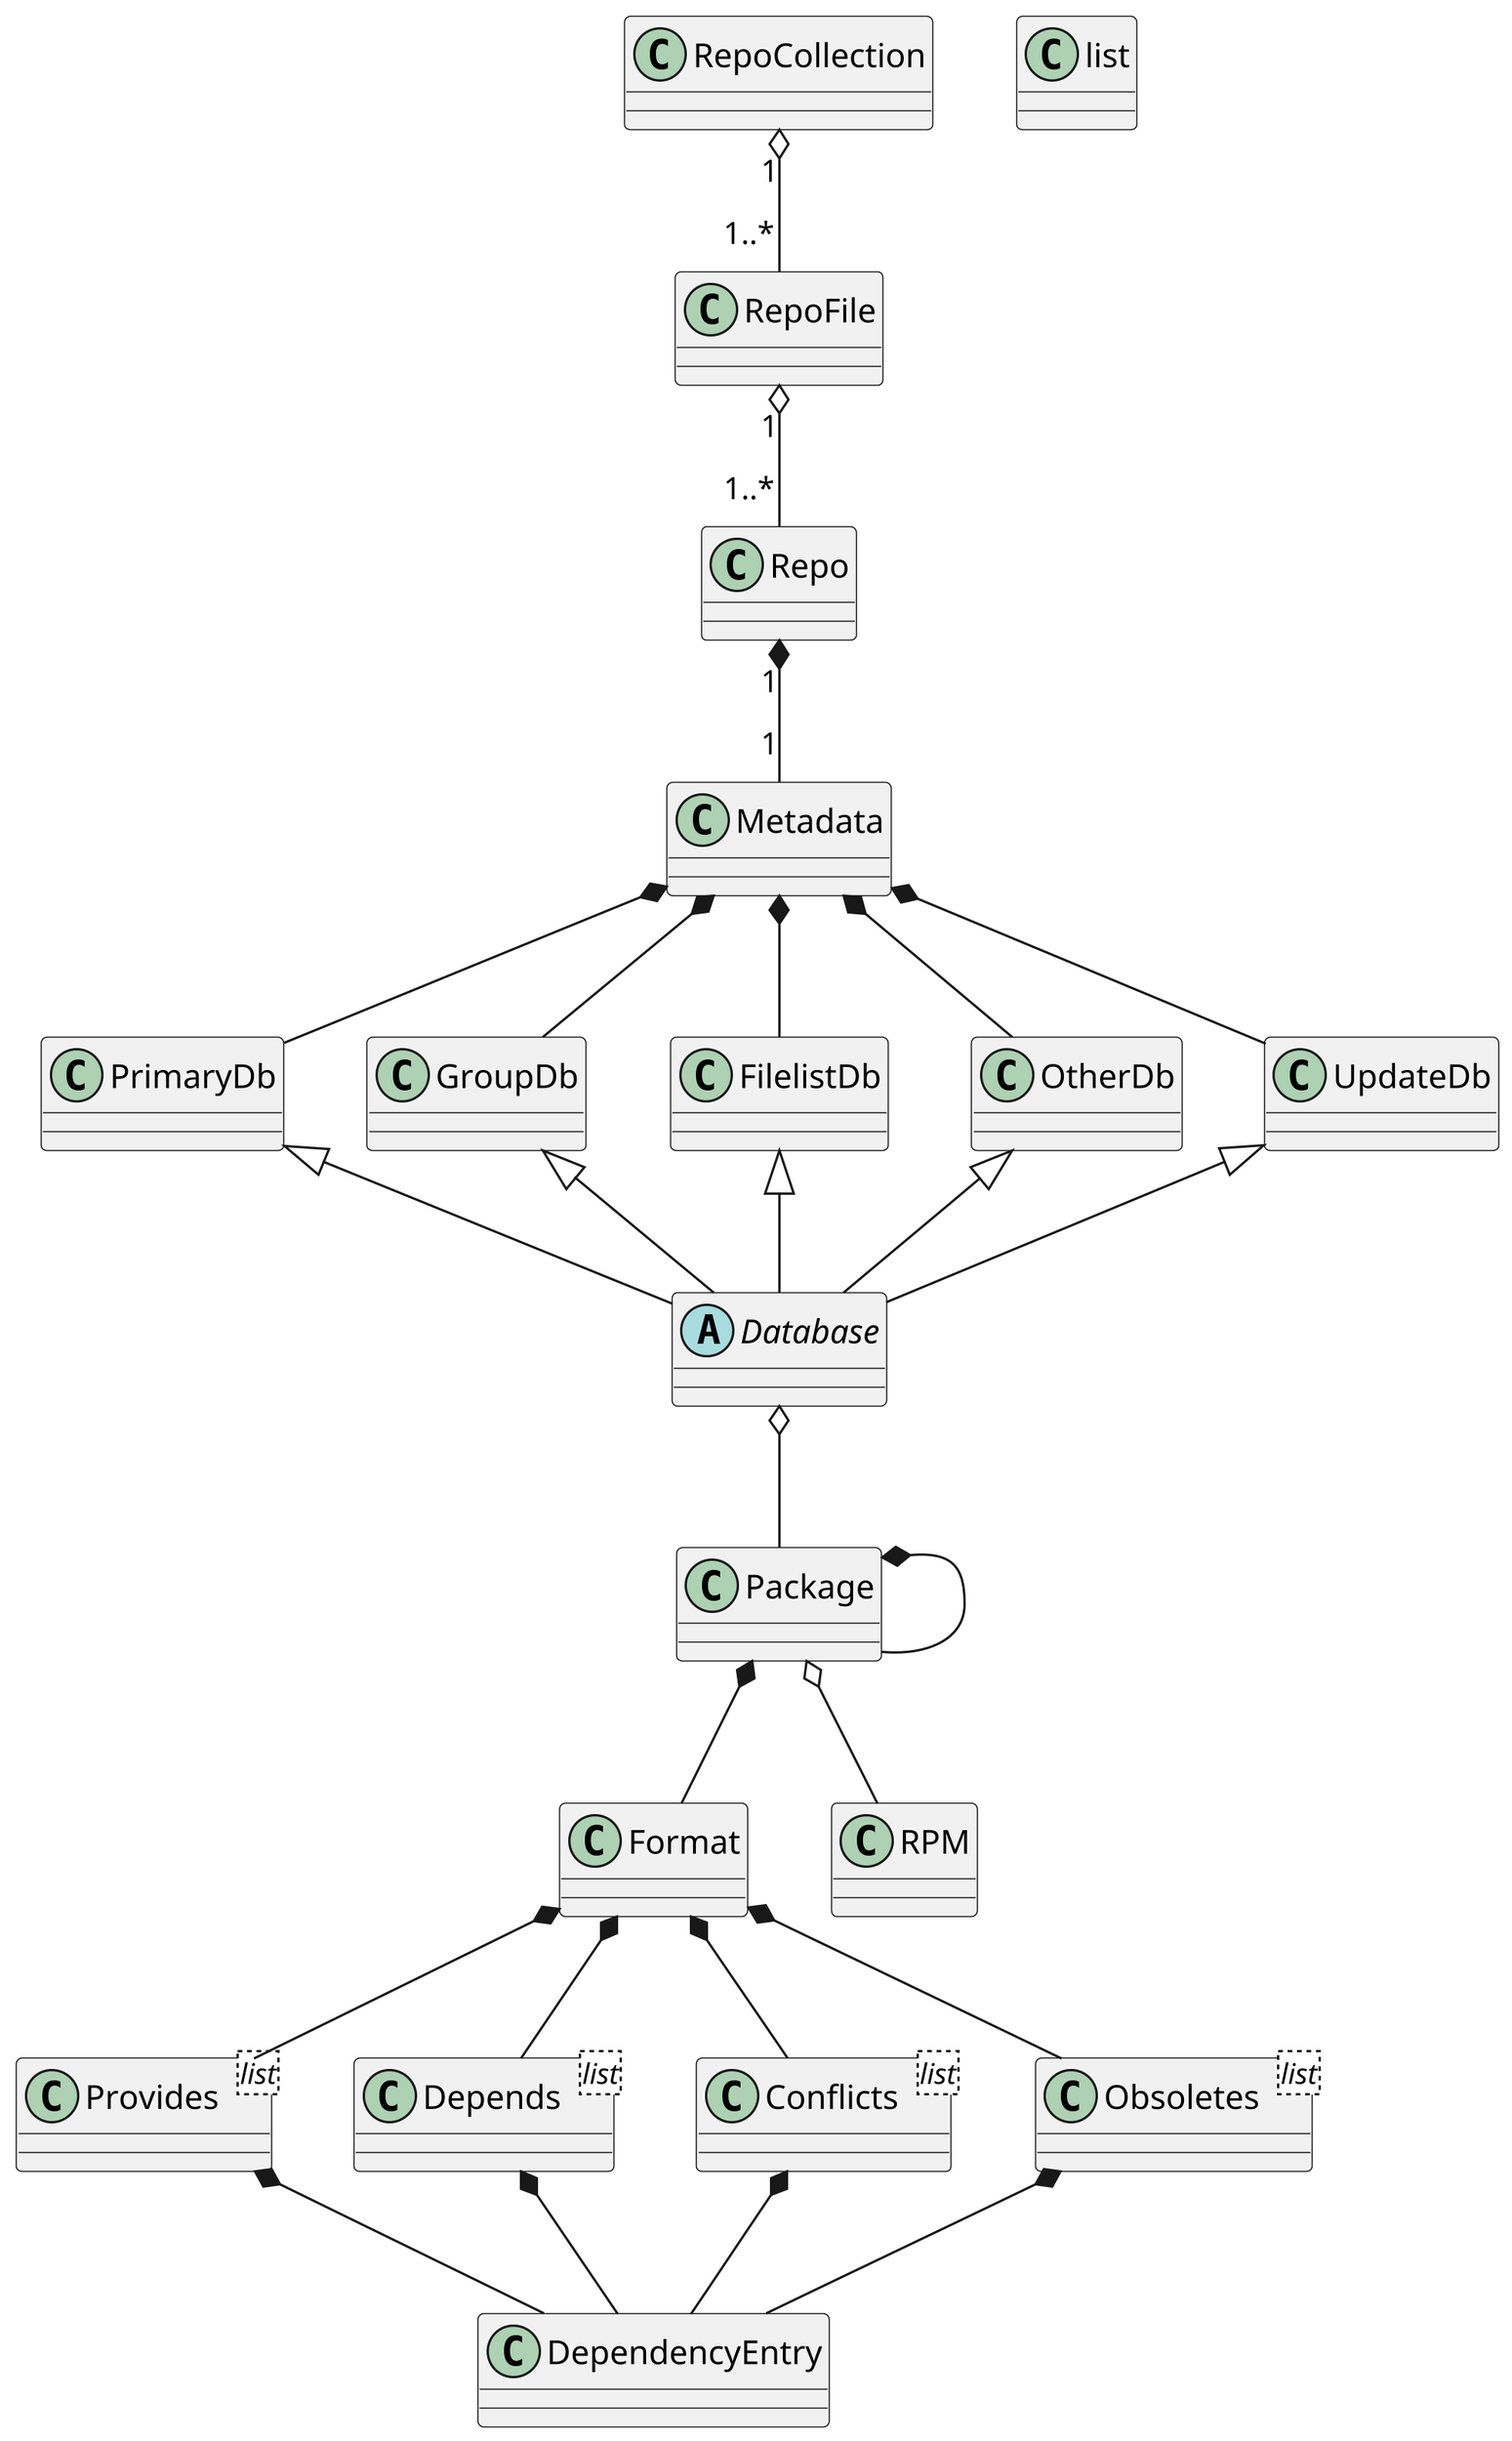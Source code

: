 @startuml
skinparam dpi 300

class RepoCollection

class RepoFile

class Repo

class Metadata

abstract class Database

class PrimaryDb
class GroupDb
class FilelistDb
class OtherDb
class UpdateDb

class Package

class Format

class DependencyEntry

class RPM

class list

class Provides<list>

class Depends<list>

class Conflicts<list>

class Obsoletes<list>

RepoCollection "1" o-- "1..*" RepoFile
RepoFile "1" o-- "1..*" Repo
Repo "1" *-- "1" Metadata

Metadata *-- PrimaryDb
Metadata *-- GroupDb
Metadata *-- FilelistDb
Metadata *-- OtherDb
Metadata *-- UpdateDb

PrimaryDb <|-- Database
GroupDb <|-- Database
FilelistDb <|-- Database
OtherDb <|-- Database
UpdateDb <|-- Database

Database o-- Package

Package o-- RPM
Package *-- Format
Package *-- Package

Format *-- Provides
Format *-- Depends
Format *-- Conflicts
Format *-- Obsoletes

Provides *-- DependencyEntry
Depends *-- DependencyEntry
Conflicts *-- DependencyEntry
Obsoletes *-- DependencyEntry


@enduml